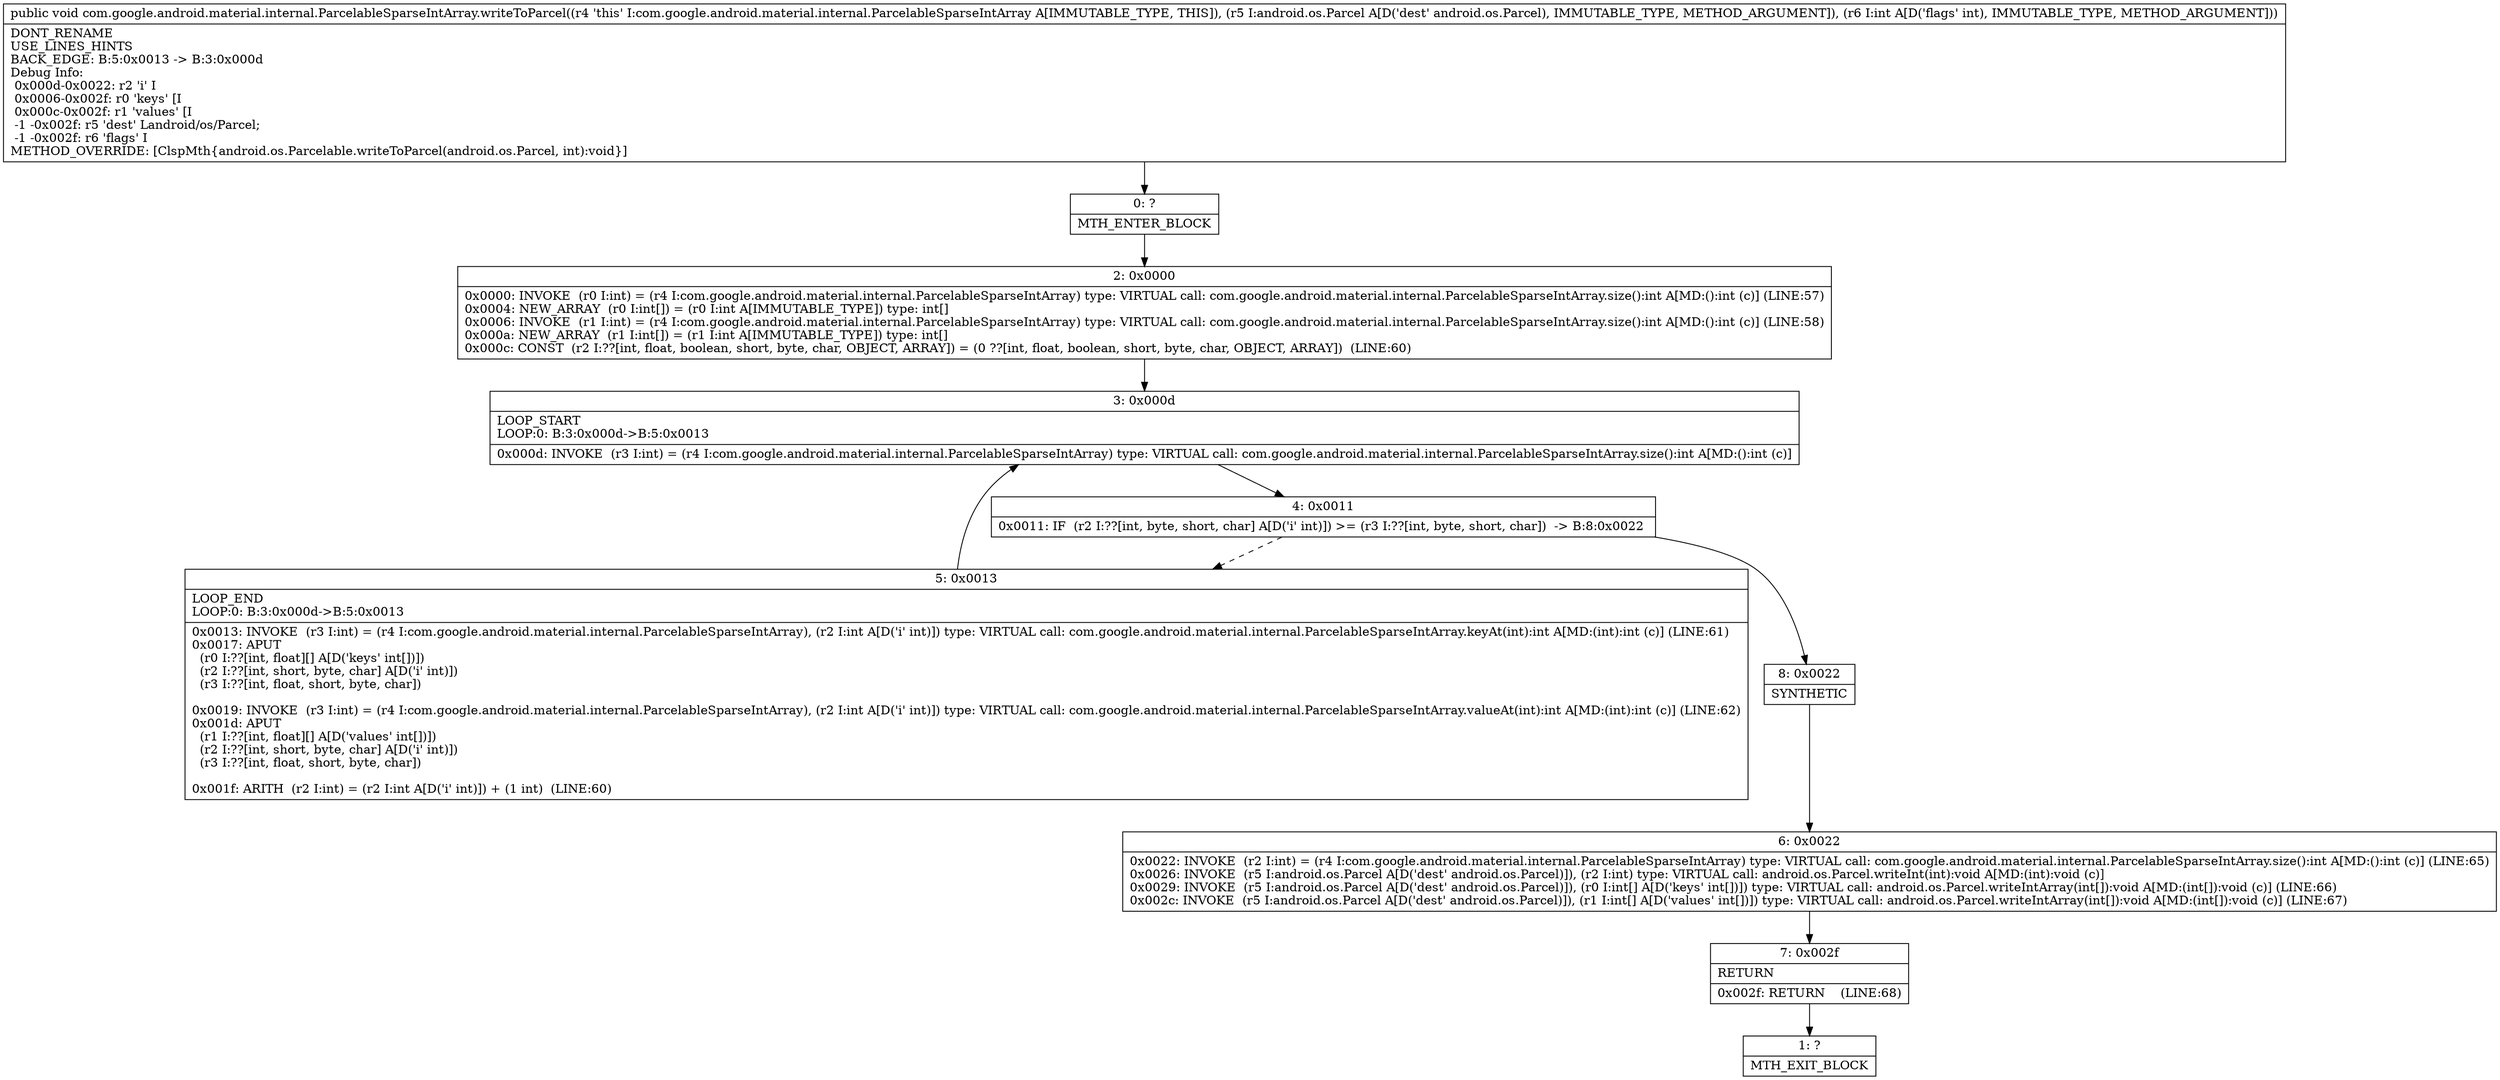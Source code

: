 digraph "CFG forcom.google.android.material.internal.ParcelableSparseIntArray.writeToParcel(Landroid\/os\/Parcel;I)V" {
Node_0 [shape=record,label="{0\:\ ?|MTH_ENTER_BLOCK\l}"];
Node_2 [shape=record,label="{2\:\ 0x0000|0x0000: INVOKE  (r0 I:int) = (r4 I:com.google.android.material.internal.ParcelableSparseIntArray) type: VIRTUAL call: com.google.android.material.internal.ParcelableSparseIntArray.size():int A[MD:():int (c)] (LINE:57)\l0x0004: NEW_ARRAY  (r0 I:int[]) = (r0 I:int A[IMMUTABLE_TYPE]) type: int[] \l0x0006: INVOKE  (r1 I:int) = (r4 I:com.google.android.material.internal.ParcelableSparseIntArray) type: VIRTUAL call: com.google.android.material.internal.ParcelableSparseIntArray.size():int A[MD:():int (c)] (LINE:58)\l0x000a: NEW_ARRAY  (r1 I:int[]) = (r1 I:int A[IMMUTABLE_TYPE]) type: int[] \l0x000c: CONST  (r2 I:??[int, float, boolean, short, byte, char, OBJECT, ARRAY]) = (0 ??[int, float, boolean, short, byte, char, OBJECT, ARRAY])  (LINE:60)\l}"];
Node_3 [shape=record,label="{3\:\ 0x000d|LOOP_START\lLOOP:0: B:3:0x000d\-\>B:5:0x0013\l|0x000d: INVOKE  (r3 I:int) = (r4 I:com.google.android.material.internal.ParcelableSparseIntArray) type: VIRTUAL call: com.google.android.material.internal.ParcelableSparseIntArray.size():int A[MD:():int (c)]\l}"];
Node_4 [shape=record,label="{4\:\ 0x0011|0x0011: IF  (r2 I:??[int, byte, short, char] A[D('i' int)]) \>= (r3 I:??[int, byte, short, char])  \-\> B:8:0x0022 \l}"];
Node_5 [shape=record,label="{5\:\ 0x0013|LOOP_END\lLOOP:0: B:3:0x000d\-\>B:5:0x0013\l|0x0013: INVOKE  (r3 I:int) = (r4 I:com.google.android.material.internal.ParcelableSparseIntArray), (r2 I:int A[D('i' int)]) type: VIRTUAL call: com.google.android.material.internal.ParcelableSparseIntArray.keyAt(int):int A[MD:(int):int (c)] (LINE:61)\l0x0017: APUT  \l  (r0 I:??[int, float][] A[D('keys' int[])])\l  (r2 I:??[int, short, byte, char] A[D('i' int)])\l  (r3 I:??[int, float, short, byte, char])\l \l0x0019: INVOKE  (r3 I:int) = (r4 I:com.google.android.material.internal.ParcelableSparseIntArray), (r2 I:int A[D('i' int)]) type: VIRTUAL call: com.google.android.material.internal.ParcelableSparseIntArray.valueAt(int):int A[MD:(int):int (c)] (LINE:62)\l0x001d: APUT  \l  (r1 I:??[int, float][] A[D('values' int[])])\l  (r2 I:??[int, short, byte, char] A[D('i' int)])\l  (r3 I:??[int, float, short, byte, char])\l \l0x001f: ARITH  (r2 I:int) = (r2 I:int A[D('i' int)]) + (1 int)  (LINE:60)\l}"];
Node_8 [shape=record,label="{8\:\ 0x0022|SYNTHETIC\l}"];
Node_6 [shape=record,label="{6\:\ 0x0022|0x0022: INVOKE  (r2 I:int) = (r4 I:com.google.android.material.internal.ParcelableSparseIntArray) type: VIRTUAL call: com.google.android.material.internal.ParcelableSparseIntArray.size():int A[MD:():int (c)] (LINE:65)\l0x0026: INVOKE  (r5 I:android.os.Parcel A[D('dest' android.os.Parcel)]), (r2 I:int) type: VIRTUAL call: android.os.Parcel.writeInt(int):void A[MD:(int):void (c)]\l0x0029: INVOKE  (r5 I:android.os.Parcel A[D('dest' android.os.Parcel)]), (r0 I:int[] A[D('keys' int[])]) type: VIRTUAL call: android.os.Parcel.writeIntArray(int[]):void A[MD:(int[]):void (c)] (LINE:66)\l0x002c: INVOKE  (r5 I:android.os.Parcel A[D('dest' android.os.Parcel)]), (r1 I:int[] A[D('values' int[])]) type: VIRTUAL call: android.os.Parcel.writeIntArray(int[]):void A[MD:(int[]):void (c)] (LINE:67)\l}"];
Node_7 [shape=record,label="{7\:\ 0x002f|RETURN\l|0x002f: RETURN    (LINE:68)\l}"];
Node_1 [shape=record,label="{1\:\ ?|MTH_EXIT_BLOCK\l}"];
MethodNode[shape=record,label="{public void com.google.android.material.internal.ParcelableSparseIntArray.writeToParcel((r4 'this' I:com.google.android.material.internal.ParcelableSparseIntArray A[IMMUTABLE_TYPE, THIS]), (r5 I:android.os.Parcel A[D('dest' android.os.Parcel), IMMUTABLE_TYPE, METHOD_ARGUMENT]), (r6 I:int A[D('flags' int), IMMUTABLE_TYPE, METHOD_ARGUMENT]))  | DONT_RENAME\lUSE_LINES_HINTS\lBACK_EDGE: B:5:0x0013 \-\> B:3:0x000d\lDebug Info:\l  0x000d\-0x0022: r2 'i' I\l  0x0006\-0x002f: r0 'keys' [I\l  0x000c\-0x002f: r1 'values' [I\l  \-1 \-0x002f: r5 'dest' Landroid\/os\/Parcel;\l  \-1 \-0x002f: r6 'flags' I\lMETHOD_OVERRIDE: [ClspMth\{android.os.Parcelable.writeToParcel(android.os.Parcel, int):void\}]\l}"];
MethodNode -> Node_0;Node_0 -> Node_2;
Node_2 -> Node_3;
Node_3 -> Node_4;
Node_4 -> Node_5[style=dashed];
Node_4 -> Node_8;
Node_5 -> Node_3;
Node_8 -> Node_6;
Node_6 -> Node_7;
Node_7 -> Node_1;
}

